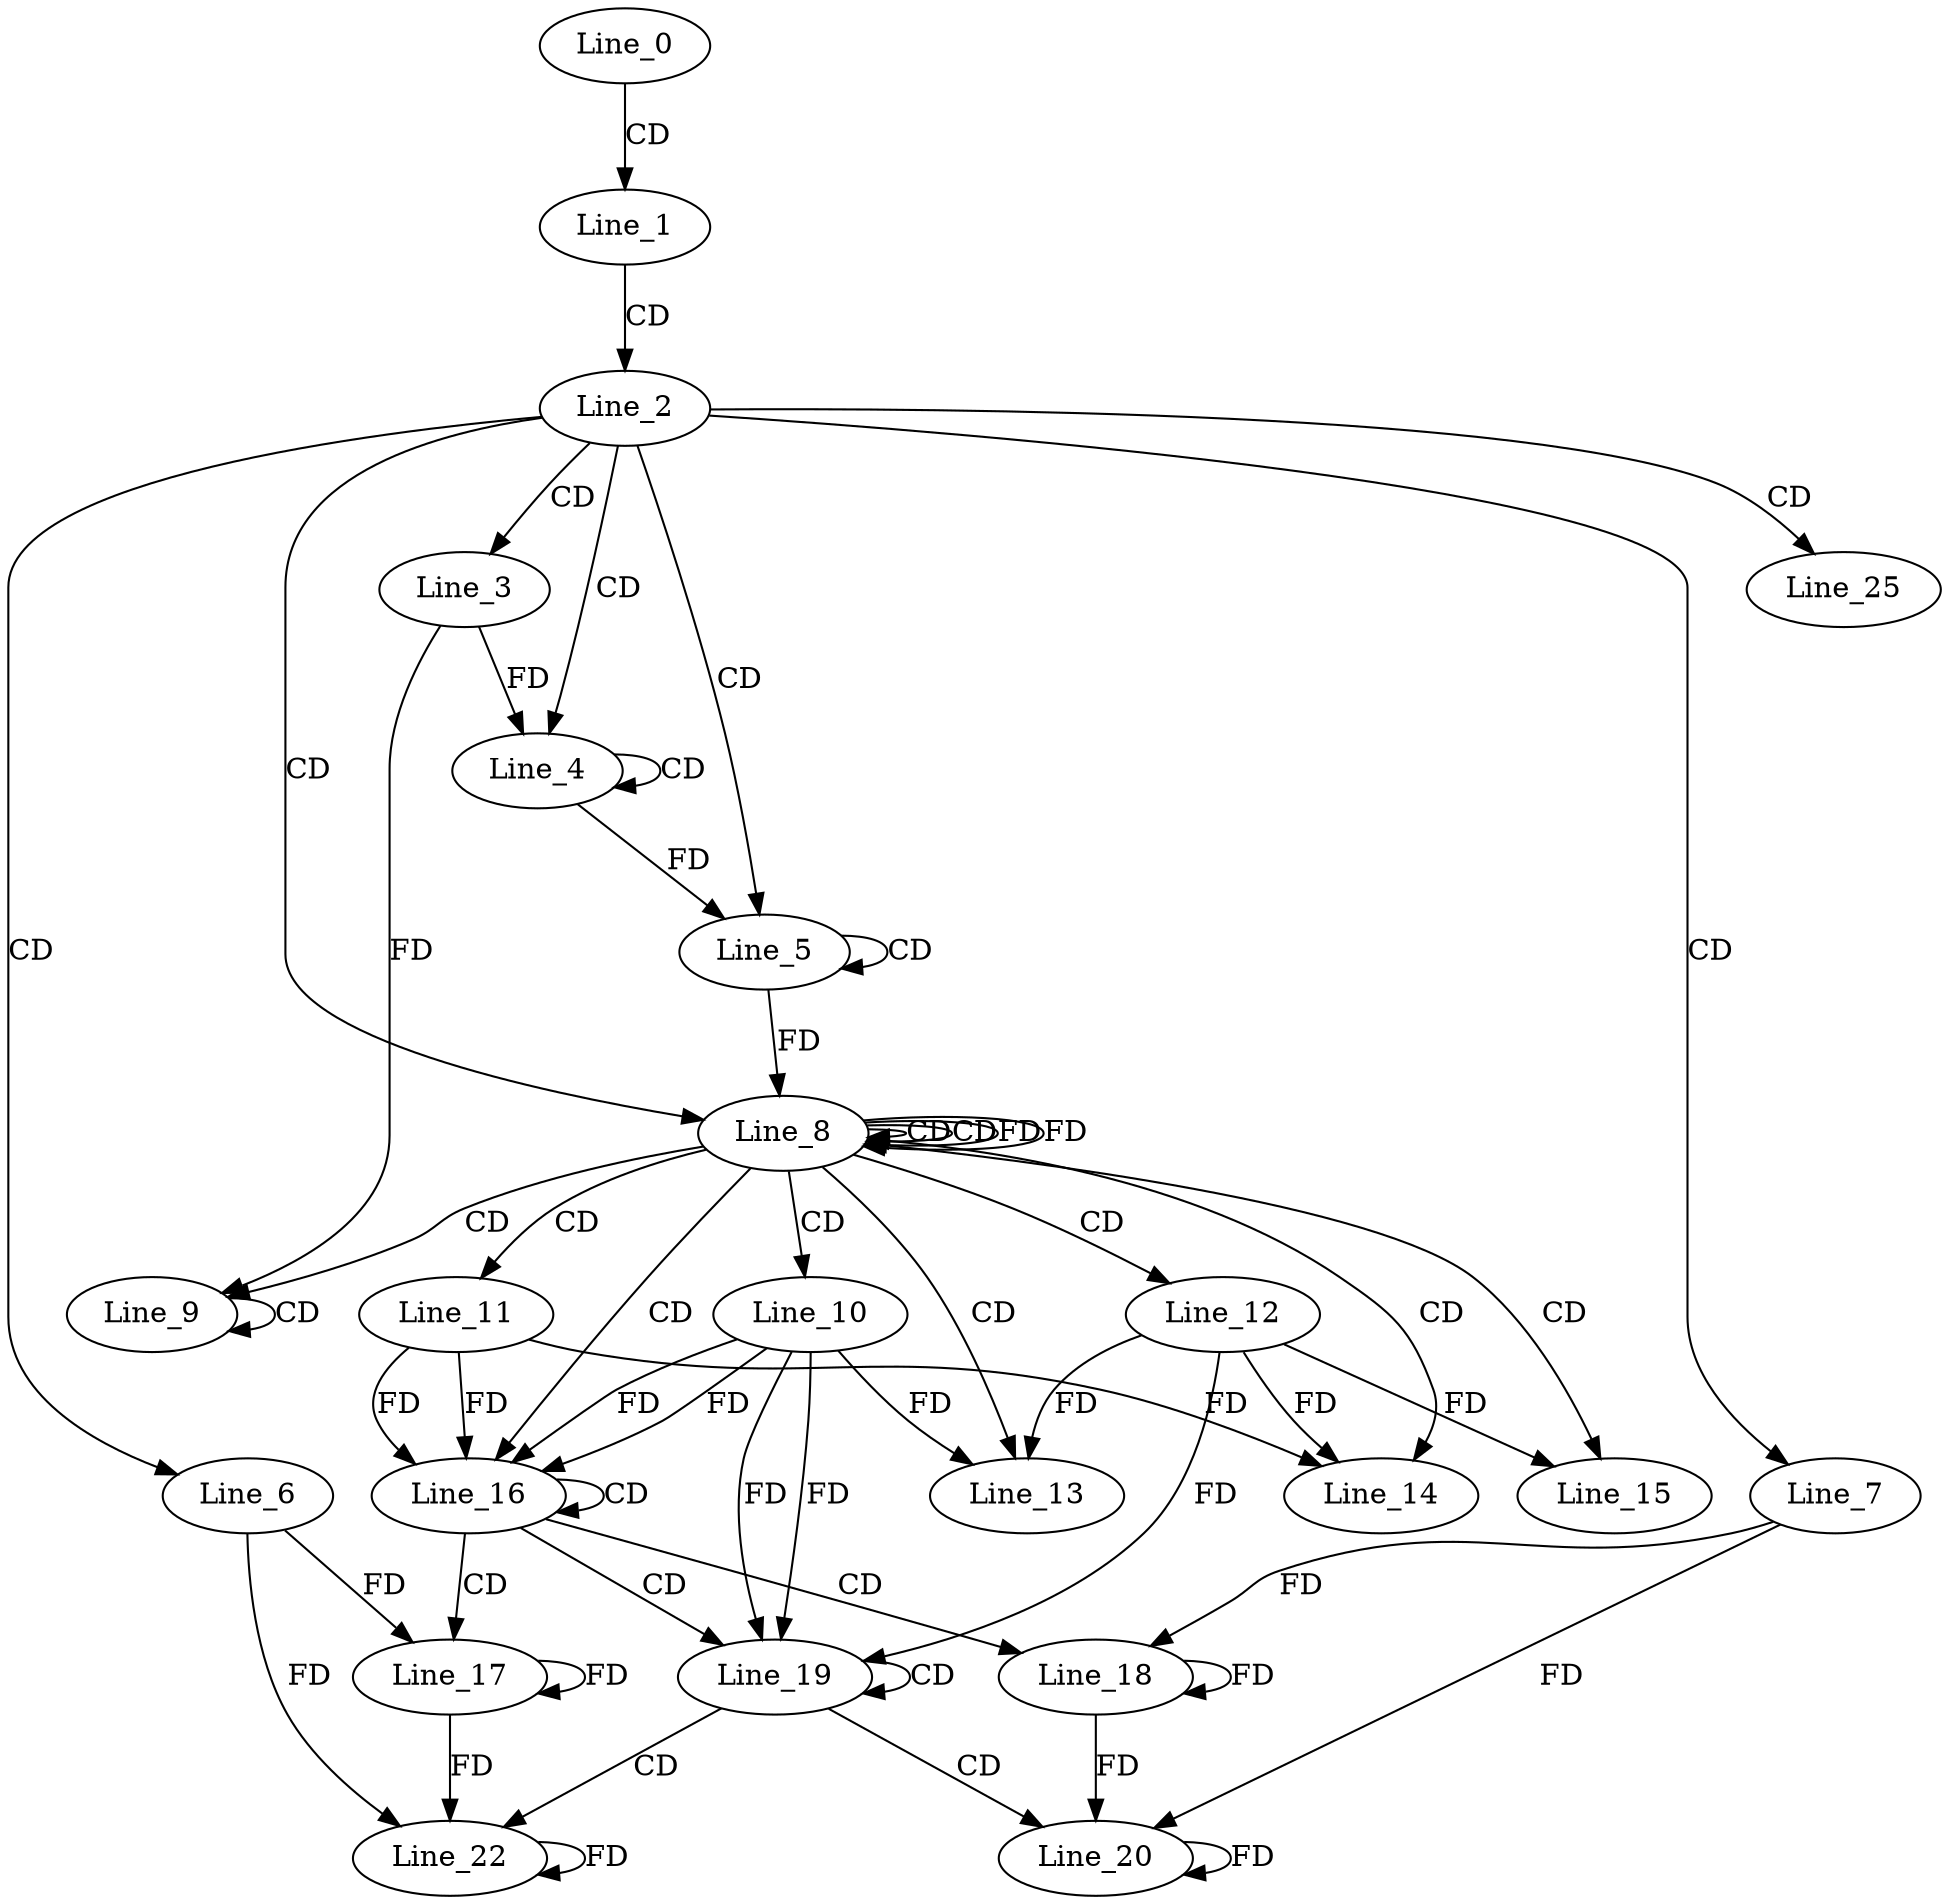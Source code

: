 digraph G {
  Line_0;
  Line_1;
  Line_2;
  Line_3;
  Line_4;
  Line_4;
  Line_5;
  Line_5;
  Line_6;
  Line_7;
  Line_8;
  Line_8;
  Line_8;
  Line_9;
  Line_9;
  Line_9;
  Line_10;
  Line_11;
  Line_12;
  Line_13;
  Line_14;
  Line_15;
  Line_16;
  Line_16;
  Line_17;
  Line_18;
  Line_19;
  Line_19;
  Line_19;
  Line_20;
  Line_22;
  Line_25;
  Line_0 -> Line_1 [ label="CD" ];
  Line_1 -> Line_2 [ label="CD" ];
  Line_2 -> Line_3 [ label="CD" ];
  Line_2 -> Line_4 [ label="CD" ];
  Line_4 -> Line_4 [ label="CD" ];
  Line_3 -> Line_4 [ label="FD" ];
  Line_2 -> Line_5 [ label="CD" ];
  Line_5 -> Line_5 [ label="CD" ];
  Line_4 -> Line_5 [ label="FD" ];
  Line_2 -> Line_6 [ label="CD" ];
  Line_2 -> Line_7 [ label="CD" ];
  Line_2 -> Line_8 [ label="CD" ];
  Line_8 -> Line_8 [ label="CD" ];
  Line_5 -> Line_8 [ label="FD" ];
  Line_8 -> Line_8 [ label="CD" ];
  Line_8 -> Line_8 [ label="FD" ];
  Line_8 -> Line_9 [ label="CD" ];
  Line_9 -> Line_9 [ label="CD" ];
  Line_3 -> Line_9 [ label="FD" ];
  Line_8 -> Line_10 [ label="CD" ];
  Line_8 -> Line_11 [ label="CD" ];
  Line_8 -> Line_12 [ label="CD" ];
  Line_8 -> Line_13 [ label="CD" ];
  Line_12 -> Line_13 [ label="FD" ];
  Line_10 -> Line_13 [ label="FD" ];
  Line_8 -> Line_14 [ label="CD" ];
  Line_12 -> Line_14 [ label="FD" ];
  Line_11 -> Line_14 [ label="FD" ];
  Line_8 -> Line_15 [ label="CD" ];
  Line_12 -> Line_15 [ label="FD" ];
  Line_8 -> Line_16 [ label="CD" ];
  Line_10 -> Line_16 [ label="FD" ];
  Line_11 -> Line_16 [ label="FD" ];
  Line_16 -> Line_16 [ label="CD" ];
  Line_10 -> Line_16 [ label="FD" ];
  Line_11 -> Line_16 [ label="FD" ];
  Line_16 -> Line_17 [ label="CD" ];
  Line_17 -> Line_17 [ label="FD" ];
  Line_6 -> Line_17 [ label="FD" ];
  Line_16 -> Line_18 [ label="CD" ];
  Line_18 -> Line_18 [ label="FD" ];
  Line_7 -> Line_18 [ label="FD" ];
  Line_16 -> Line_19 [ label="CD" ];
  Line_10 -> Line_19 [ label="FD" ];
  Line_19 -> Line_19 [ label="CD" ];
  Line_10 -> Line_19 [ label="FD" ];
  Line_12 -> Line_19 [ label="FD" ];
  Line_19 -> Line_20 [ label="CD" ];
  Line_18 -> Line_20 [ label="FD" ];
  Line_20 -> Line_20 [ label="FD" ];
  Line_7 -> Line_20 [ label="FD" ];
  Line_19 -> Line_22 [ label="CD" ];
  Line_17 -> Line_22 [ label="FD" ];
  Line_22 -> Line_22 [ label="FD" ];
  Line_6 -> Line_22 [ label="FD" ];
  Line_2 -> Line_25 [ label="CD" ];
  Line_8 -> Line_8 [ label="FD" ];
}
